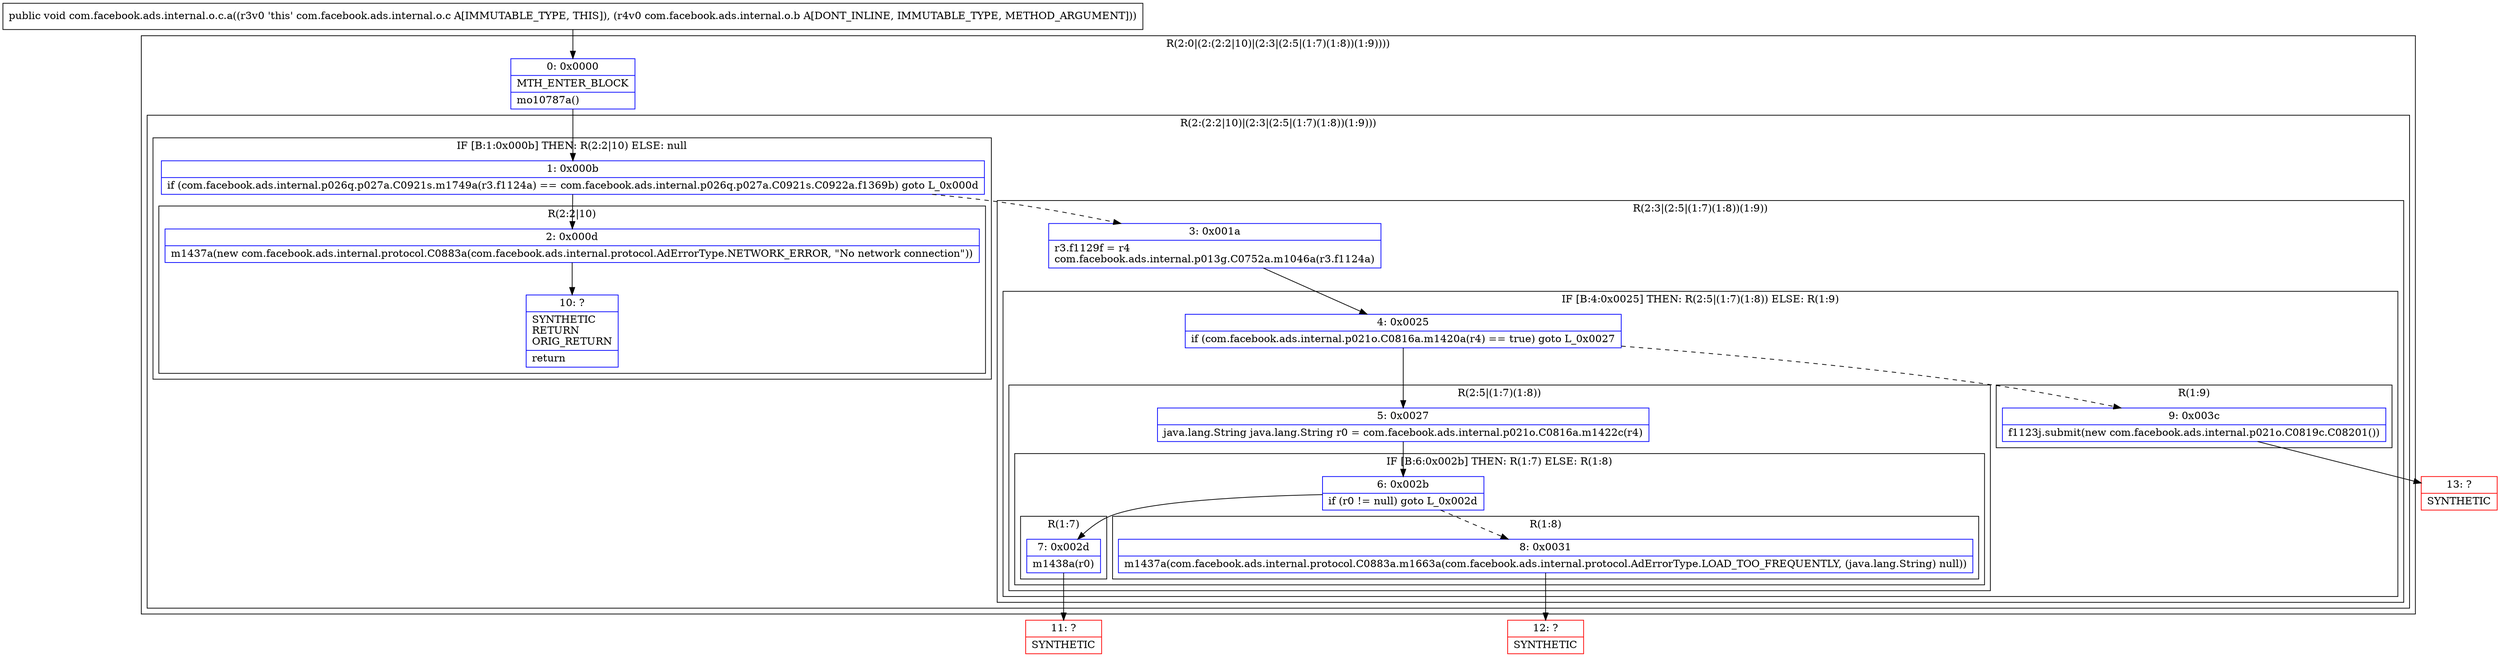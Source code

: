 digraph "CFG forcom.facebook.ads.internal.o.c.a(Lcom\/facebook\/ads\/internal\/o\/b;)V" {
subgraph cluster_Region_176557963 {
label = "R(2:0|(2:(2:2|10)|(2:3|(2:5|(1:7)(1:8))(1:9))))";
node [shape=record,color=blue];
Node_0 [shape=record,label="{0\:\ 0x0000|MTH_ENTER_BLOCK\l|mo10787a()\l}"];
subgraph cluster_Region_958216326 {
label = "R(2:(2:2|10)|(2:3|(2:5|(1:7)(1:8))(1:9)))";
node [shape=record,color=blue];
subgraph cluster_IfRegion_1860404750 {
label = "IF [B:1:0x000b] THEN: R(2:2|10) ELSE: null";
node [shape=record,color=blue];
Node_1 [shape=record,label="{1\:\ 0x000b|if (com.facebook.ads.internal.p026q.p027a.C0921s.m1749a(r3.f1124a) == com.facebook.ads.internal.p026q.p027a.C0921s.C0922a.f1369b) goto L_0x000d\l}"];
subgraph cluster_Region_568675042 {
label = "R(2:2|10)";
node [shape=record,color=blue];
Node_2 [shape=record,label="{2\:\ 0x000d|m1437a(new com.facebook.ads.internal.protocol.C0883a(com.facebook.ads.internal.protocol.AdErrorType.NETWORK_ERROR, \"No network connection\"))\l}"];
Node_10 [shape=record,label="{10\:\ ?|SYNTHETIC\lRETURN\lORIG_RETURN\l|return\l}"];
}
}
subgraph cluster_Region_455467778 {
label = "R(2:3|(2:5|(1:7)(1:8))(1:9))";
node [shape=record,color=blue];
Node_3 [shape=record,label="{3\:\ 0x001a|r3.f1129f = r4\lcom.facebook.ads.internal.p013g.C0752a.m1046a(r3.f1124a)\l}"];
subgraph cluster_IfRegion_1269576168 {
label = "IF [B:4:0x0025] THEN: R(2:5|(1:7)(1:8)) ELSE: R(1:9)";
node [shape=record,color=blue];
Node_4 [shape=record,label="{4\:\ 0x0025|if (com.facebook.ads.internal.p021o.C0816a.m1420a(r4) == true) goto L_0x0027\l}"];
subgraph cluster_Region_1543112292 {
label = "R(2:5|(1:7)(1:8))";
node [shape=record,color=blue];
Node_5 [shape=record,label="{5\:\ 0x0027|java.lang.String java.lang.String r0 = com.facebook.ads.internal.p021o.C0816a.m1422c(r4)\l}"];
subgraph cluster_IfRegion_1841770278 {
label = "IF [B:6:0x002b] THEN: R(1:7) ELSE: R(1:8)";
node [shape=record,color=blue];
Node_6 [shape=record,label="{6\:\ 0x002b|if (r0 != null) goto L_0x002d\l}"];
subgraph cluster_Region_1435945446 {
label = "R(1:7)";
node [shape=record,color=blue];
Node_7 [shape=record,label="{7\:\ 0x002d|m1438a(r0)\l}"];
}
subgraph cluster_Region_957160805 {
label = "R(1:8)";
node [shape=record,color=blue];
Node_8 [shape=record,label="{8\:\ 0x0031|m1437a(com.facebook.ads.internal.protocol.C0883a.m1663a(com.facebook.ads.internal.protocol.AdErrorType.LOAD_TOO_FREQUENTLY, (java.lang.String) null))\l}"];
}
}
}
subgraph cluster_Region_850719484 {
label = "R(1:9)";
node [shape=record,color=blue];
Node_9 [shape=record,label="{9\:\ 0x003c|f1123j.submit(new com.facebook.ads.internal.p021o.C0819c.C08201())\l}"];
}
}
}
}
}
Node_11 [shape=record,color=red,label="{11\:\ ?|SYNTHETIC\l}"];
Node_12 [shape=record,color=red,label="{12\:\ ?|SYNTHETIC\l}"];
Node_13 [shape=record,color=red,label="{13\:\ ?|SYNTHETIC\l}"];
MethodNode[shape=record,label="{public void com.facebook.ads.internal.o.c.a((r3v0 'this' com.facebook.ads.internal.o.c A[IMMUTABLE_TYPE, THIS]), (r4v0 com.facebook.ads.internal.o.b A[DONT_INLINE, IMMUTABLE_TYPE, METHOD_ARGUMENT])) }"];
MethodNode -> Node_0;
Node_0 -> Node_1;
Node_1 -> Node_2;
Node_1 -> Node_3[style=dashed];
Node_2 -> Node_10;
Node_3 -> Node_4;
Node_4 -> Node_5;
Node_4 -> Node_9[style=dashed];
Node_5 -> Node_6;
Node_6 -> Node_7;
Node_6 -> Node_8[style=dashed];
Node_7 -> Node_11;
Node_8 -> Node_12;
Node_9 -> Node_13;
}

